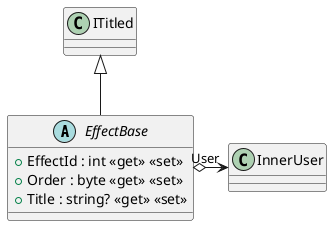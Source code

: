 @startuml
abstract class EffectBase {
    + EffectId : int <<get>> <<set>>
    + Order : byte <<get>> <<set>>
    + Title : string? <<get>> <<set>>
}
ITitled <|-- EffectBase
EffectBase o-> "User" InnerUser
@enduml
